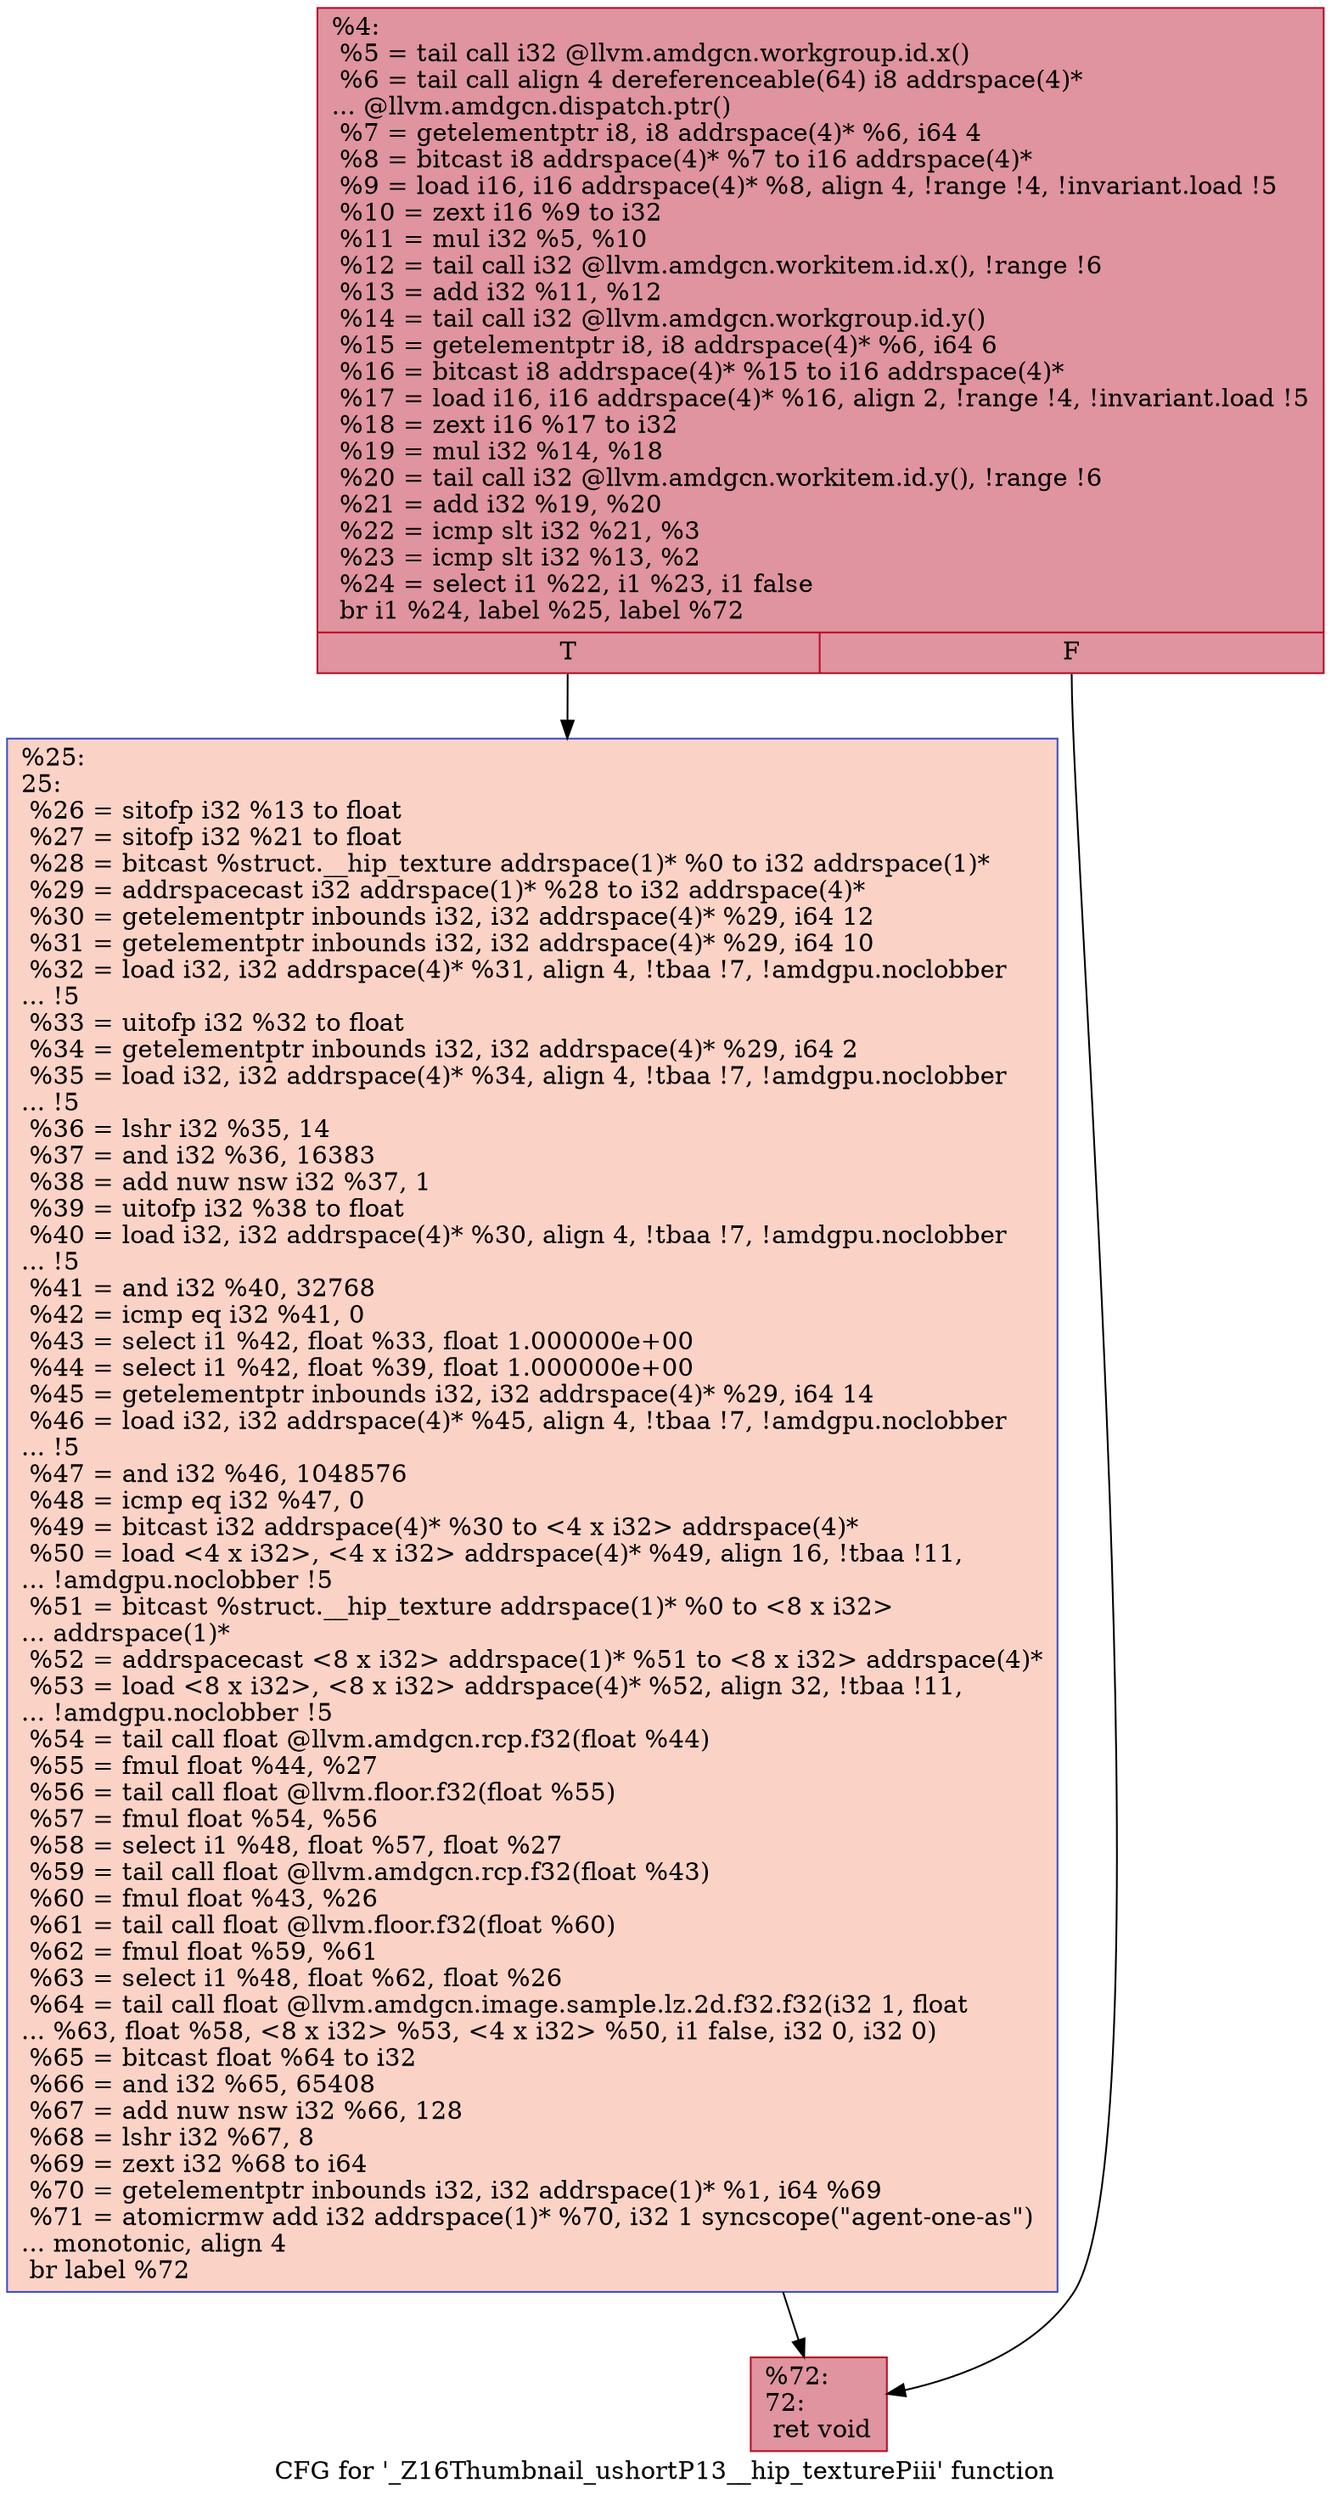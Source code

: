 digraph "CFG for '_Z16Thumbnail_ushortP13__hip_texturePiii' function" {
	label="CFG for '_Z16Thumbnail_ushortP13__hip_texturePiii' function";

	Node0x4baf7a0 [shape=record,color="#b70d28ff", style=filled, fillcolor="#b70d2870",label="{%4:\l  %5 = tail call i32 @llvm.amdgcn.workgroup.id.x()\l  %6 = tail call align 4 dereferenceable(64) i8 addrspace(4)*\l... @llvm.amdgcn.dispatch.ptr()\l  %7 = getelementptr i8, i8 addrspace(4)* %6, i64 4\l  %8 = bitcast i8 addrspace(4)* %7 to i16 addrspace(4)*\l  %9 = load i16, i16 addrspace(4)* %8, align 4, !range !4, !invariant.load !5\l  %10 = zext i16 %9 to i32\l  %11 = mul i32 %5, %10\l  %12 = tail call i32 @llvm.amdgcn.workitem.id.x(), !range !6\l  %13 = add i32 %11, %12\l  %14 = tail call i32 @llvm.amdgcn.workgroup.id.y()\l  %15 = getelementptr i8, i8 addrspace(4)* %6, i64 6\l  %16 = bitcast i8 addrspace(4)* %15 to i16 addrspace(4)*\l  %17 = load i16, i16 addrspace(4)* %16, align 2, !range !4, !invariant.load !5\l  %18 = zext i16 %17 to i32\l  %19 = mul i32 %14, %18\l  %20 = tail call i32 @llvm.amdgcn.workitem.id.y(), !range !6\l  %21 = add i32 %19, %20\l  %22 = icmp slt i32 %21, %3\l  %23 = icmp slt i32 %13, %2\l  %24 = select i1 %22, i1 %23, i1 false\l  br i1 %24, label %25, label %72\l|{<s0>T|<s1>F}}"];
	Node0x4baf7a0:s0 -> Node0x4bb5a50;
	Node0x4baf7a0:s1 -> Node0x4bb5ae0;
	Node0x4bb5a50 [shape=record,color="#3d50c3ff", style=filled, fillcolor="#f59c7d70",label="{%25:\l25:                                               \l  %26 = sitofp i32 %13 to float\l  %27 = sitofp i32 %21 to float\l  %28 = bitcast %struct.__hip_texture addrspace(1)* %0 to i32 addrspace(1)*\l  %29 = addrspacecast i32 addrspace(1)* %28 to i32 addrspace(4)*\l  %30 = getelementptr inbounds i32, i32 addrspace(4)* %29, i64 12\l  %31 = getelementptr inbounds i32, i32 addrspace(4)* %29, i64 10\l  %32 = load i32, i32 addrspace(4)* %31, align 4, !tbaa !7, !amdgpu.noclobber\l... !5\l  %33 = uitofp i32 %32 to float\l  %34 = getelementptr inbounds i32, i32 addrspace(4)* %29, i64 2\l  %35 = load i32, i32 addrspace(4)* %34, align 4, !tbaa !7, !amdgpu.noclobber\l... !5\l  %36 = lshr i32 %35, 14\l  %37 = and i32 %36, 16383\l  %38 = add nuw nsw i32 %37, 1\l  %39 = uitofp i32 %38 to float\l  %40 = load i32, i32 addrspace(4)* %30, align 4, !tbaa !7, !amdgpu.noclobber\l... !5\l  %41 = and i32 %40, 32768\l  %42 = icmp eq i32 %41, 0\l  %43 = select i1 %42, float %33, float 1.000000e+00\l  %44 = select i1 %42, float %39, float 1.000000e+00\l  %45 = getelementptr inbounds i32, i32 addrspace(4)* %29, i64 14\l  %46 = load i32, i32 addrspace(4)* %45, align 4, !tbaa !7, !amdgpu.noclobber\l... !5\l  %47 = and i32 %46, 1048576\l  %48 = icmp eq i32 %47, 0\l  %49 = bitcast i32 addrspace(4)* %30 to \<4 x i32\> addrspace(4)*\l  %50 = load \<4 x i32\>, \<4 x i32\> addrspace(4)* %49, align 16, !tbaa !11,\l... !amdgpu.noclobber !5\l  %51 = bitcast %struct.__hip_texture addrspace(1)* %0 to \<8 x i32\>\l... addrspace(1)*\l  %52 = addrspacecast \<8 x i32\> addrspace(1)* %51 to \<8 x i32\> addrspace(4)*\l  %53 = load \<8 x i32\>, \<8 x i32\> addrspace(4)* %52, align 32, !tbaa !11,\l... !amdgpu.noclobber !5\l  %54 = tail call float @llvm.amdgcn.rcp.f32(float %44)\l  %55 = fmul float %44, %27\l  %56 = tail call float @llvm.floor.f32(float %55)\l  %57 = fmul float %54, %56\l  %58 = select i1 %48, float %57, float %27\l  %59 = tail call float @llvm.amdgcn.rcp.f32(float %43)\l  %60 = fmul float %43, %26\l  %61 = tail call float @llvm.floor.f32(float %60)\l  %62 = fmul float %59, %61\l  %63 = select i1 %48, float %62, float %26\l  %64 = tail call float @llvm.amdgcn.image.sample.lz.2d.f32.f32(i32 1, float\l... %63, float %58, \<8 x i32\> %53, \<4 x i32\> %50, i1 false, i32 0, i32 0)\l  %65 = bitcast float %64 to i32\l  %66 = and i32 %65, 65408\l  %67 = add nuw nsw i32 %66, 128\l  %68 = lshr i32 %67, 8\l  %69 = zext i32 %68 to i64\l  %70 = getelementptr inbounds i32, i32 addrspace(1)* %1, i64 %69\l  %71 = atomicrmw add i32 addrspace(1)* %70, i32 1 syncscope(\"agent-one-as\")\l... monotonic, align 4\l  br label %72\l}"];
	Node0x4bb5a50 -> Node0x4bb5ae0;
	Node0x4bb5ae0 [shape=record,color="#b70d28ff", style=filled, fillcolor="#b70d2870",label="{%72:\l72:                                               \l  ret void\l}"];
}
